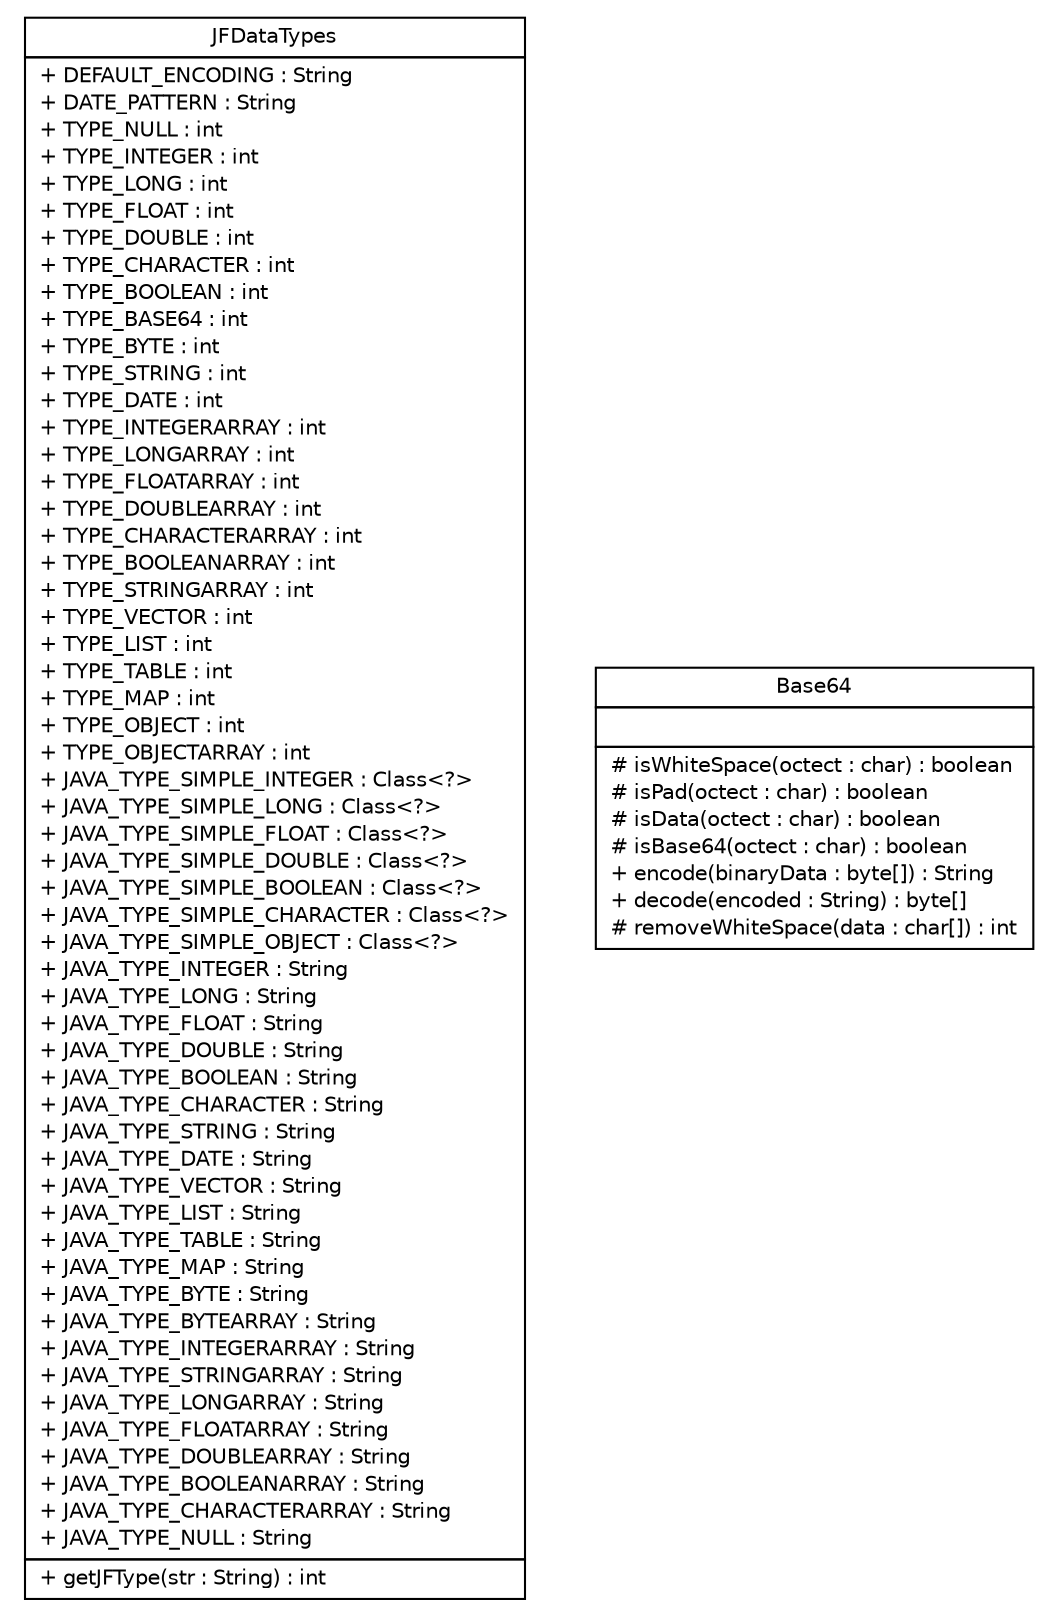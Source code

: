 #!/usr/local/bin/dot
#
# Class diagram 
# Generated by UMLGraph version R5_6 (http://www.umlgraph.org/)
#

digraph G {
	edge [fontname="Helvetica",fontsize=10,labelfontname="Helvetica",labelfontsize=10];
	node [fontname="Helvetica",fontsize=10,shape=plaintext];
	nodesep=0.25;
	ranksep=0.5;
	// org.fringe.jf.json.internal.util.JFDataTypes
	c0 [label=<<table title="org.fringe.jf.json.internal.util.JFDataTypes" border="0" cellborder="1" cellspacing="0" cellpadding="2" port="p" href="./JFDataTypes.html">
		<tr><td><table border="0" cellspacing="0" cellpadding="1">
<tr><td align="center" balign="center"> JFDataTypes </td></tr>
		</table></td></tr>
		<tr><td><table border="0" cellspacing="0" cellpadding="1">
<tr><td align="left" balign="left"> + DEFAULT_ENCODING : String </td></tr>
<tr><td align="left" balign="left"> + DATE_PATTERN : String </td></tr>
<tr><td align="left" balign="left"> + TYPE_NULL : int </td></tr>
<tr><td align="left" balign="left"> + TYPE_INTEGER : int </td></tr>
<tr><td align="left" balign="left"> + TYPE_LONG : int </td></tr>
<tr><td align="left" balign="left"> + TYPE_FLOAT : int </td></tr>
<tr><td align="left" balign="left"> + TYPE_DOUBLE : int </td></tr>
<tr><td align="left" balign="left"> + TYPE_CHARACTER : int </td></tr>
<tr><td align="left" balign="left"> + TYPE_BOOLEAN : int </td></tr>
<tr><td align="left" balign="left"> + TYPE_BASE64 : int </td></tr>
<tr><td align="left" balign="left"> + TYPE_BYTE : int </td></tr>
<tr><td align="left" balign="left"> + TYPE_STRING : int </td></tr>
<tr><td align="left" balign="left"> + TYPE_DATE : int </td></tr>
<tr><td align="left" balign="left"> + TYPE_INTEGERARRAY : int </td></tr>
<tr><td align="left" balign="left"> + TYPE_LONGARRAY : int </td></tr>
<tr><td align="left" balign="left"> + TYPE_FLOATARRAY : int </td></tr>
<tr><td align="left" balign="left"> + TYPE_DOUBLEARRAY : int </td></tr>
<tr><td align="left" balign="left"> + TYPE_CHARACTERARRAY : int </td></tr>
<tr><td align="left" balign="left"> + TYPE_BOOLEANARRAY : int </td></tr>
<tr><td align="left" balign="left"> + TYPE_STRINGARRAY : int </td></tr>
<tr><td align="left" balign="left"> + TYPE_VECTOR : int </td></tr>
<tr><td align="left" balign="left"> + TYPE_LIST : int </td></tr>
<tr><td align="left" balign="left"> + TYPE_TABLE : int </td></tr>
<tr><td align="left" balign="left"> + TYPE_MAP : int </td></tr>
<tr><td align="left" balign="left"> + TYPE_OBJECT : int </td></tr>
<tr><td align="left" balign="left"> + TYPE_OBJECTARRAY : int </td></tr>
<tr><td align="left" balign="left"> + JAVA_TYPE_SIMPLE_INTEGER : Class&lt;?&gt; </td></tr>
<tr><td align="left" balign="left"> + JAVA_TYPE_SIMPLE_LONG : Class&lt;?&gt; </td></tr>
<tr><td align="left" balign="left"> + JAVA_TYPE_SIMPLE_FLOAT : Class&lt;?&gt; </td></tr>
<tr><td align="left" balign="left"> + JAVA_TYPE_SIMPLE_DOUBLE : Class&lt;?&gt; </td></tr>
<tr><td align="left" balign="left"> + JAVA_TYPE_SIMPLE_BOOLEAN : Class&lt;?&gt; </td></tr>
<tr><td align="left" balign="left"> + JAVA_TYPE_SIMPLE_CHARACTER : Class&lt;?&gt; </td></tr>
<tr><td align="left" balign="left"> + JAVA_TYPE_SIMPLE_OBJECT : Class&lt;?&gt; </td></tr>
<tr><td align="left" balign="left"> + JAVA_TYPE_INTEGER : String </td></tr>
<tr><td align="left" balign="left"> + JAVA_TYPE_LONG : String </td></tr>
<tr><td align="left" balign="left"> + JAVA_TYPE_FLOAT : String </td></tr>
<tr><td align="left" balign="left"> + JAVA_TYPE_DOUBLE : String </td></tr>
<tr><td align="left" balign="left"> + JAVA_TYPE_BOOLEAN : String </td></tr>
<tr><td align="left" balign="left"> + JAVA_TYPE_CHARACTER : String </td></tr>
<tr><td align="left" balign="left"> + JAVA_TYPE_STRING : String </td></tr>
<tr><td align="left" balign="left"> + JAVA_TYPE_DATE : String </td></tr>
<tr><td align="left" balign="left"> + JAVA_TYPE_VECTOR : String </td></tr>
<tr><td align="left" balign="left"> + JAVA_TYPE_LIST : String </td></tr>
<tr><td align="left" balign="left"> + JAVA_TYPE_TABLE : String </td></tr>
<tr><td align="left" balign="left"> + JAVA_TYPE_MAP : String </td></tr>
<tr><td align="left" balign="left"> + JAVA_TYPE_BYTE : String </td></tr>
<tr><td align="left" balign="left"> + JAVA_TYPE_BYTEARRAY : String </td></tr>
<tr><td align="left" balign="left"> + JAVA_TYPE_INTEGERARRAY : String </td></tr>
<tr><td align="left" balign="left"> + JAVA_TYPE_STRINGARRAY : String </td></tr>
<tr><td align="left" balign="left"> + JAVA_TYPE_LONGARRAY : String </td></tr>
<tr><td align="left" balign="left"> + JAVA_TYPE_FLOATARRAY : String </td></tr>
<tr><td align="left" balign="left"> + JAVA_TYPE_DOUBLEARRAY : String </td></tr>
<tr><td align="left" balign="left"> + JAVA_TYPE_BOOLEANARRAY : String </td></tr>
<tr><td align="left" balign="left"> + JAVA_TYPE_CHARACTERARRAY : String </td></tr>
<tr><td align="left" balign="left"> + JAVA_TYPE_NULL : String </td></tr>
		</table></td></tr>
		<tr><td><table border="0" cellspacing="0" cellpadding="1">
<tr><td align="left" balign="left"> + getJFType(str : String) : int </td></tr>
		</table></td></tr>
		</table>>, URL="./JFDataTypes.html", fontname="Helvetica", fontcolor="black", fontsize=10.0];
	// org.fringe.jf.json.internal.util.Base64
	c1 [label=<<table title="org.fringe.jf.json.internal.util.Base64" border="0" cellborder="1" cellspacing="0" cellpadding="2" port="p" href="./Base64.html">
		<tr><td><table border="0" cellspacing="0" cellpadding="1">
<tr><td align="center" balign="center"> Base64 </td></tr>
		</table></td></tr>
		<tr><td><table border="0" cellspacing="0" cellpadding="1">
<tr><td align="left" balign="left">  </td></tr>
		</table></td></tr>
		<tr><td><table border="0" cellspacing="0" cellpadding="1">
<tr><td align="left" balign="left"> # isWhiteSpace(octect : char) : boolean </td></tr>
<tr><td align="left" balign="left"> # isPad(octect : char) : boolean </td></tr>
<tr><td align="left" balign="left"> # isData(octect : char) : boolean </td></tr>
<tr><td align="left" balign="left"> # isBase64(octect : char) : boolean </td></tr>
<tr><td align="left" balign="left"> + encode(binaryData : byte[]) : String </td></tr>
<tr><td align="left" balign="left"> + decode(encoded : String) : byte[] </td></tr>
<tr><td align="left" balign="left"> # removeWhiteSpace(data : char[]) : int </td></tr>
		</table></td></tr>
		</table>>, URL="./Base64.html", fontname="Helvetica", fontcolor="black", fontsize=10.0];
}

